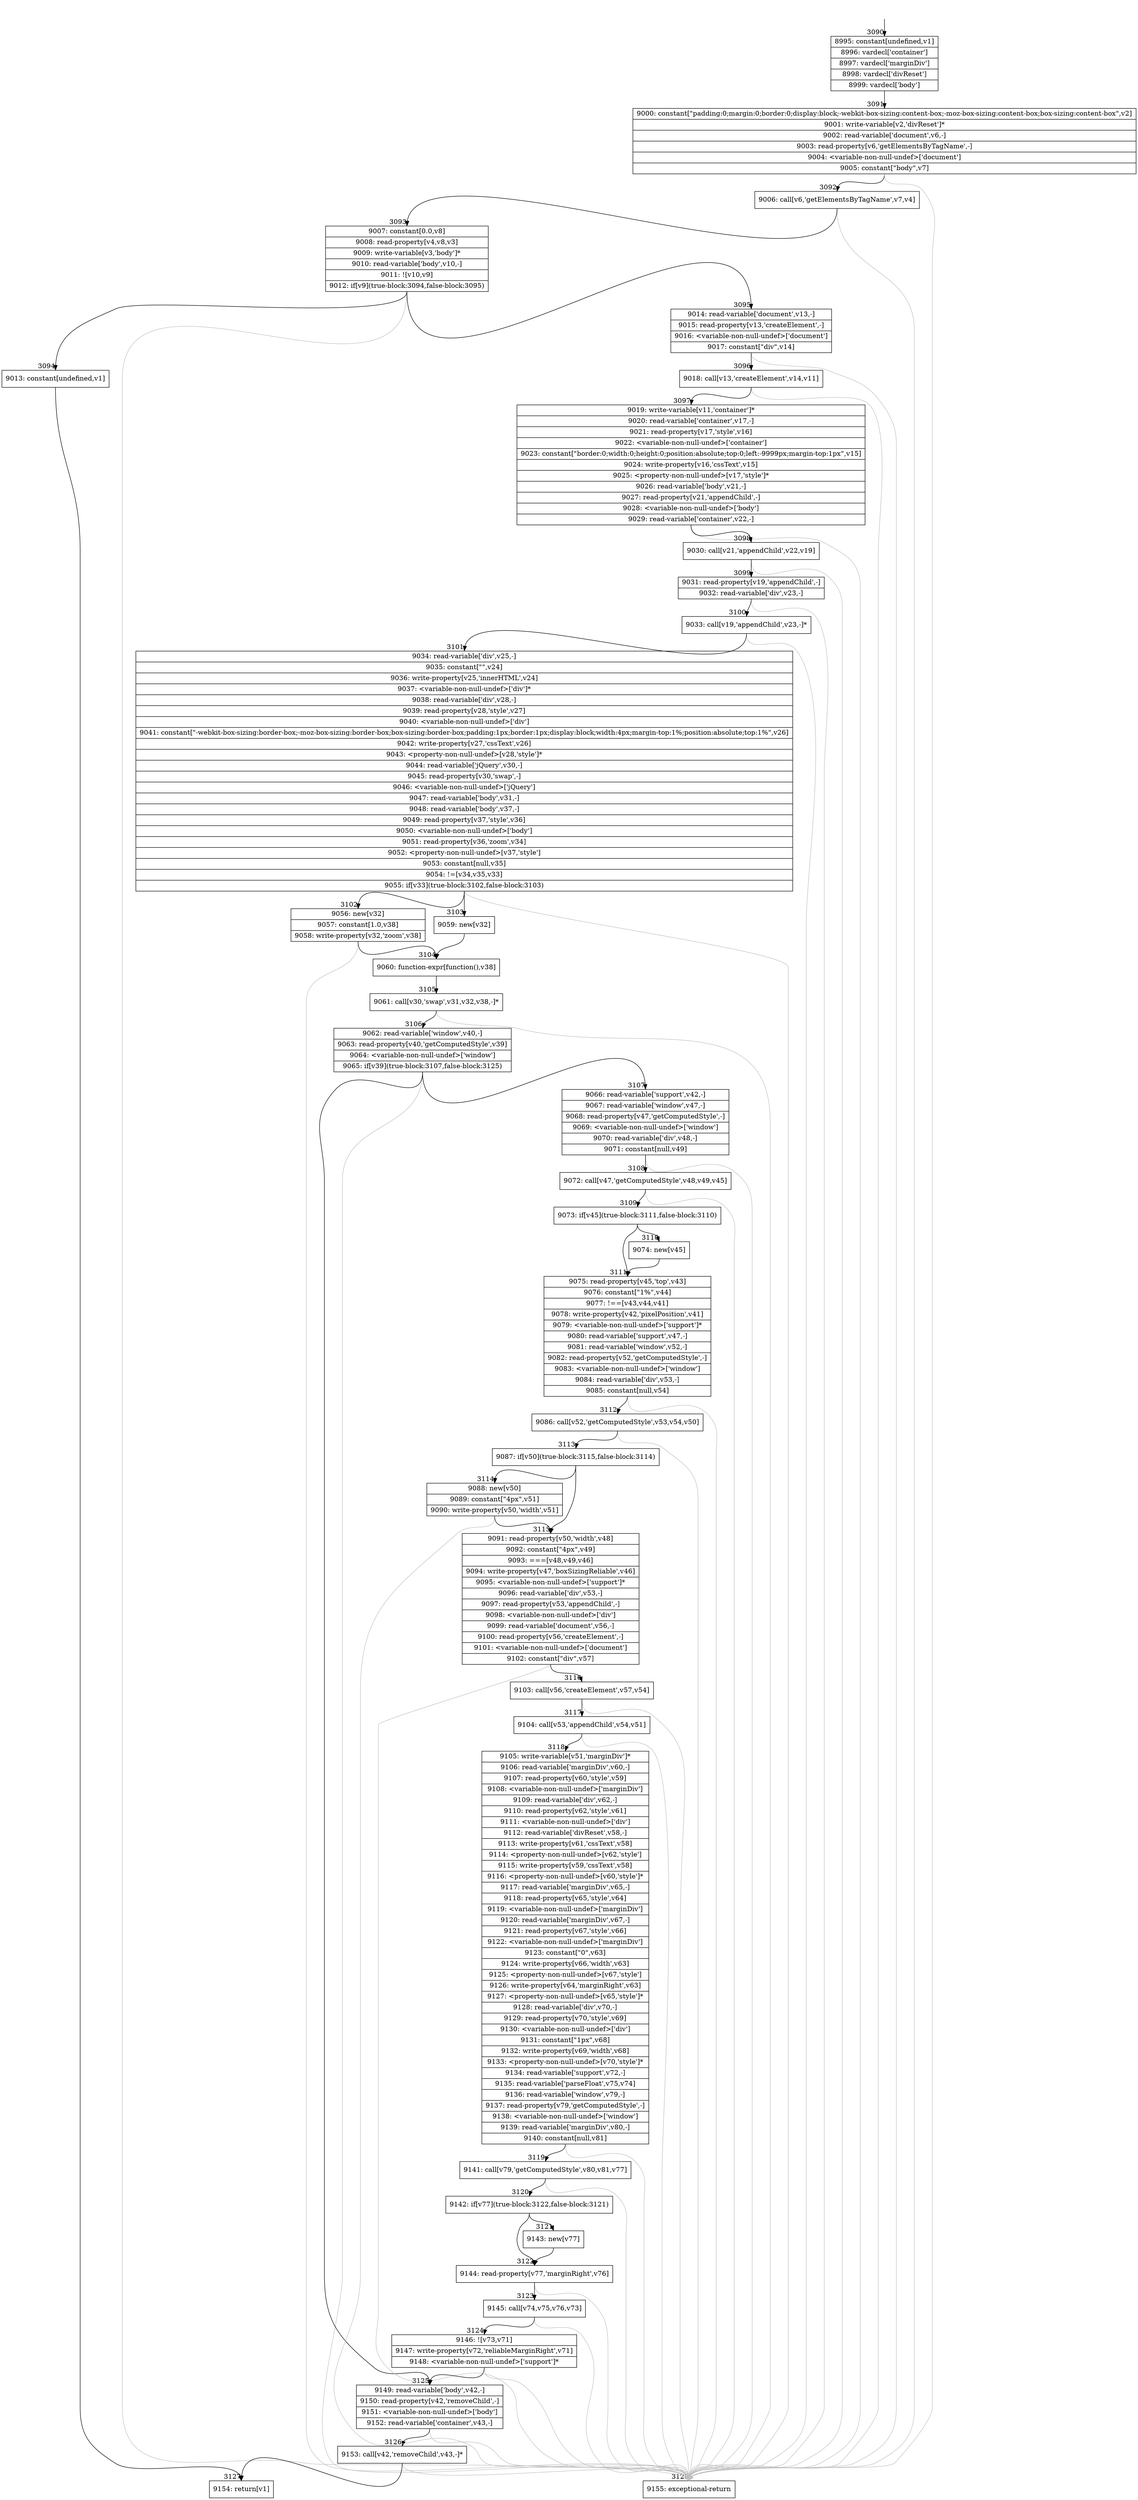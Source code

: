digraph {
rankdir="TD"
BB_entry203[shape=none,label=""];
BB_entry203 -> BB3090 [tailport=s, headport=n, headlabel="    3090"]
BB3090 [shape=record label="{8995: constant[undefined,v1]|8996: vardecl['container']|8997: vardecl['marginDiv']|8998: vardecl['divReset']|8999: vardecl['body']}" ] 
BB3090 -> BB3091 [tailport=s, headport=n, headlabel="      3091"]
BB3091 [shape=record label="{9000: constant[\"padding:0;margin:0;border:0;display:block;-webkit-box-sizing:content-box;-moz-box-sizing:content-box;box-sizing:content-box\",v2]|9001: write-variable[v2,'divReset']*|9002: read-variable['document',v6,-]|9003: read-property[v6,'getElementsByTagName',-]|9004: \<variable-non-null-undef\>['document']|9005: constant[\"body\",v7]}" ] 
BB3091 -> BB3092 [tailport=s, headport=n, headlabel="      3092"]
BB3091 -> BB3128 [tailport=s, headport=n, color=gray, headlabel="      3128"]
BB3092 [shape=record label="{9006: call[v6,'getElementsByTagName',v7,v4]}" ] 
BB3092 -> BB3093 [tailport=s, headport=n, headlabel="      3093"]
BB3092 -> BB3128 [tailport=s, headport=n, color=gray]
BB3093 [shape=record label="{9007: constant[0.0,v8]|9008: read-property[v4,v8,v3]|9009: write-variable[v3,'body']*|9010: read-variable['body',v10,-]|9011: ![v10,v9]|9012: if[v9](true-block:3094,false-block:3095)}" ] 
BB3093 -> BB3094 [tailport=s, headport=n, headlabel="      3094"]
BB3093 -> BB3095 [tailport=s, headport=n, headlabel="      3095"]
BB3093 -> BB3128 [tailport=s, headport=n, color=gray]
BB3094 [shape=record label="{9013: constant[undefined,v1]}" ] 
BB3094 -> BB3127 [tailport=s, headport=n, headlabel="      3127"]
BB3095 [shape=record label="{9014: read-variable['document',v13,-]|9015: read-property[v13,'createElement',-]|9016: \<variable-non-null-undef\>['document']|9017: constant[\"div\",v14]}" ] 
BB3095 -> BB3096 [tailport=s, headport=n, headlabel="      3096"]
BB3095 -> BB3128 [tailport=s, headport=n, color=gray]
BB3096 [shape=record label="{9018: call[v13,'createElement',v14,v11]}" ] 
BB3096 -> BB3097 [tailport=s, headport=n, headlabel="      3097"]
BB3096 -> BB3128 [tailport=s, headport=n, color=gray]
BB3097 [shape=record label="{9019: write-variable[v11,'container']*|9020: read-variable['container',v17,-]|9021: read-property[v17,'style',v16]|9022: \<variable-non-null-undef\>['container']|9023: constant[\"border:0;width:0;height:0;position:absolute;top:0;left:-9999px;margin-top:1px\",v15]|9024: write-property[v16,'cssText',v15]|9025: \<property-non-null-undef\>[v17,'style']*|9026: read-variable['body',v21,-]|9027: read-property[v21,'appendChild',-]|9028: \<variable-non-null-undef\>['body']|9029: read-variable['container',v22,-]}" ] 
BB3097 -> BB3098 [tailport=s, headport=n, headlabel="      3098"]
BB3097 -> BB3128 [tailport=s, headport=n, color=gray]
BB3098 [shape=record label="{9030: call[v21,'appendChild',v22,v19]}" ] 
BB3098 -> BB3099 [tailport=s, headport=n, headlabel="      3099"]
BB3098 -> BB3128 [tailport=s, headport=n, color=gray]
BB3099 [shape=record label="{9031: read-property[v19,'appendChild',-]|9032: read-variable['div',v23,-]}" ] 
BB3099 -> BB3100 [tailport=s, headport=n, headlabel="      3100"]
BB3099 -> BB3128 [tailport=s, headport=n, color=gray]
BB3100 [shape=record label="{9033: call[v19,'appendChild',v23,-]*}" ] 
BB3100 -> BB3101 [tailport=s, headport=n, headlabel="      3101"]
BB3100 -> BB3128 [tailport=s, headport=n, color=gray]
BB3101 [shape=record label="{9034: read-variable['div',v25,-]|9035: constant[\"\",v24]|9036: write-property[v25,'innerHTML',v24]|9037: \<variable-non-null-undef\>['div']*|9038: read-variable['div',v28,-]|9039: read-property[v28,'style',v27]|9040: \<variable-non-null-undef\>['div']|9041: constant[\"-webkit-box-sizing:border-box;-moz-box-sizing:border-box;box-sizing:border-box;padding:1px;border:1px;display:block;width:4px;margin-top:1%;position:absolute;top:1%\",v26]|9042: write-property[v27,'cssText',v26]|9043: \<property-non-null-undef\>[v28,'style']*|9044: read-variable['jQuery',v30,-]|9045: read-property[v30,'swap',-]|9046: \<variable-non-null-undef\>['jQuery']|9047: read-variable['body',v31,-]|9048: read-variable['body',v37,-]|9049: read-property[v37,'style',v36]|9050: \<variable-non-null-undef\>['body']|9051: read-property[v36,'zoom',v34]|9052: \<property-non-null-undef\>[v37,'style']|9053: constant[null,v35]|9054: !=[v34,v35,v33]|9055: if[v33](true-block:3102,false-block:3103)}" ] 
BB3101 -> BB3102 [tailport=s, headport=n, headlabel="      3102"]
BB3101 -> BB3103 [tailport=s, headport=n, headlabel="      3103"]
BB3101 -> BB3128 [tailport=s, headport=n, color=gray]
BB3102 [shape=record label="{9056: new[v32]|9057: constant[1.0,v38]|9058: write-property[v32,'zoom',v38]}" ] 
BB3102 -> BB3104 [tailport=s, headport=n, headlabel="      3104"]
BB3102 -> BB3128 [tailport=s, headport=n, color=gray]
BB3103 [shape=record label="{9059: new[v32]}" ] 
BB3103 -> BB3104 [tailport=s, headport=n]
BB3104 [shape=record label="{9060: function-expr[function(),v38]}" ] 
BB3104 -> BB3105 [tailport=s, headport=n, headlabel="      3105"]
BB3105 [shape=record label="{9061: call[v30,'swap',v31,v32,v38,-]*}" ] 
BB3105 -> BB3106 [tailport=s, headport=n, headlabel="      3106"]
BB3105 -> BB3128 [tailport=s, headport=n, color=gray]
BB3106 [shape=record label="{9062: read-variable['window',v40,-]|9063: read-property[v40,'getComputedStyle',v39]|9064: \<variable-non-null-undef\>['window']|9065: if[v39](true-block:3107,false-block:3125)}" ] 
BB3106 -> BB3107 [tailport=s, headport=n, headlabel="      3107"]
BB3106 -> BB3125 [tailport=s, headport=n, headlabel="      3125"]
BB3106 -> BB3128 [tailport=s, headport=n, color=gray]
BB3107 [shape=record label="{9066: read-variable['support',v42,-]|9067: read-variable['window',v47,-]|9068: read-property[v47,'getComputedStyle',-]|9069: \<variable-non-null-undef\>['window']|9070: read-variable['div',v48,-]|9071: constant[null,v49]}" ] 
BB3107 -> BB3108 [tailport=s, headport=n, headlabel="      3108"]
BB3107 -> BB3128 [tailport=s, headport=n, color=gray]
BB3108 [shape=record label="{9072: call[v47,'getComputedStyle',v48,v49,v45]}" ] 
BB3108 -> BB3109 [tailport=s, headport=n, headlabel="      3109"]
BB3108 -> BB3128 [tailport=s, headport=n, color=gray]
BB3109 [shape=record label="{9073: if[v45](true-block:3111,false-block:3110)}" ] 
BB3109 -> BB3111 [tailport=s, headport=n, headlabel="      3111"]
BB3109 -> BB3110 [tailport=s, headport=n, headlabel="      3110"]
BB3110 [shape=record label="{9074: new[v45]}" ] 
BB3110 -> BB3111 [tailport=s, headport=n]
BB3111 [shape=record label="{9075: read-property[v45,'top',v43]|9076: constant[\"1%\",v44]|9077: !==[v43,v44,v41]|9078: write-property[v42,'pixelPosition',v41]|9079: \<variable-non-null-undef\>['support']*|9080: read-variable['support',v47,-]|9081: read-variable['window',v52,-]|9082: read-property[v52,'getComputedStyle',-]|9083: \<variable-non-null-undef\>['window']|9084: read-variable['div',v53,-]|9085: constant[null,v54]}" ] 
BB3111 -> BB3112 [tailport=s, headport=n, headlabel="      3112"]
BB3111 -> BB3128 [tailport=s, headport=n, color=gray]
BB3112 [shape=record label="{9086: call[v52,'getComputedStyle',v53,v54,v50]}" ] 
BB3112 -> BB3113 [tailport=s, headport=n, headlabel="      3113"]
BB3112 -> BB3128 [tailport=s, headport=n, color=gray]
BB3113 [shape=record label="{9087: if[v50](true-block:3115,false-block:3114)}" ] 
BB3113 -> BB3115 [tailport=s, headport=n, headlabel="      3115"]
BB3113 -> BB3114 [tailport=s, headport=n, headlabel="      3114"]
BB3114 [shape=record label="{9088: new[v50]|9089: constant[\"4px\",v51]|9090: write-property[v50,'width',v51]}" ] 
BB3114 -> BB3115 [tailport=s, headport=n]
BB3114 -> BB3128 [tailport=s, headport=n, color=gray]
BB3115 [shape=record label="{9091: read-property[v50,'width',v48]|9092: constant[\"4px\",v49]|9093: ===[v48,v49,v46]|9094: write-property[v47,'boxSizingReliable',v46]|9095: \<variable-non-null-undef\>['support']*|9096: read-variable['div',v53,-]|9097: read-property[v53,'appendChild',-]|9098: \<variable-non-null-undef\>['div']|9099: read-variable['document',v56,-]|9100: read-property[v56,'createElement',-]|9101: \<variable-non-null-undef\>['document']|9102: constant[\"div\",v57]}" ] 
BB3115 -> BB3116 [tailport=s, headport=n, headlabel="      3116"]
BB3115 -> BB3128 [tailport=s, headport=n, color=gray]
BB3116 [shape=record label="{9103: call[v56,'createElement',v57,v54]}" ] 
BB3116 -> BB3117 [tailport=s, headport=n, headlabel="      3117"]
BB3116 -> BB3128 [tailport=s, headport=n, color=gray]
BB3117 [shape=record label="{9104: call[v53,'appendChild',v54,v51]}" ] 
BB3117 -> BB3118 [tailport=s, headport=n, headlabel="      3118"]
BB3117 -> BB3128 [tailport=s, headport=n, color=gray]
BB3118 [shape=record label="{9105: write-variable[v51,'marginDiv']*|9106: read-variable['marginDiv',v60,-]|9107: read-property[v60,'style',v59]|9108: \<variable-non-null-undef\>['marginDiv']|9109: read-variable['div',v62,-]|9110: read-property[v62,'style',v61]|9111: \<variable-non-null-undef\>['div']|9112: read-variable['divReset',v58,-]|9113: write-property[v61,'cssText',v58]|9114: \<property-non-null-undef\>[v62,'style']|9115: write-property[v59,'cssText',v58]|9116: \<property-non-null-undef\>[v60,'style']*|9117: read-variable['marginDiv',v65,-]|9118: read-property[v65,'style',v64]|9119: \<variable-non-null-undef\>['marginDiv']|9120: read-variable['marginDiv',v67,-]|9121: read-property[v67,'style',v66]|9122: \<variable-non-null-undef\>['marginDiv']|9123: constant[\"0\",v63]|9124: write-property[v66,'width',v63]|9125: \<property-non-null-undef\>[v67,'style']|9126: write-property[v64,'marginRight',v63]|9127: \<property-non-null-undef\>[v65,'style']*|9128: read-variable['div',v70,-]|9129: read-property[v70,'style',v69]|9130: \<variable-non-null-undef\>['div']|9131: constant[\"1px\",v68]|9132: write-property[v69,'width',v68]|9133: \<property-non-null-undef\>[v70,'style']*|9134: read-variable['support',v72,-]|9135: read-variable['parseFloat',v75,v74]|9136: read-variable['window',v79,-]|9137: read-property[v79,'getComputedStyle',-]|9138: \<variable-non-null-undef\>['window']|9139: read-variable['marginDiv',v80,-]|9140: constant[null,v81]}" ] 
BB3118 -> BB3119 [tailport=s, headport=n, headlabel="      3119"]
BB3118 -> BB3128 [tailport=s, headport=n, color=gray]
BB3119 [shape=record label="{9141: call[v79,'getComputedStyle',v80,v81,v77]}" ] 
BB3119 -> BB3120 [tailport=s, headport=n, headlabel="      3120"]
BB3119 -> BB3128 [tailport=s, headport=n, color=gray]
BB3120 [shape=record label="{9142: if[v77](true-block:3122,false-block:3121)}" ] 
BB3120 -> BB3122 [tailport=s, headport=n, headlabel="      3122"]
BB3120 -> BB3121 [tailport=s, headport=n, headlabel="      3121"]
BB3121 [shape=record label="{9143: new[v77]}" ] 
BB3121 -> BB3122 [tailport=s, headport=n]
BB3122 [shape=record label="{9144: read-property[v77,'marginRight',v76]}" ] 
BB3122 -> BB3123 [tailport=s, headport=n, headlabel="      3123"]
BB3122 -> BB3128 [tailport=s, headport=n, color=gray]
BB3123 [shape=record label="{9145: call[v74,v75,v76,v73]}" ] 
BB3123 -> BB3124 [tailport=s, headport=n, headlabel="      3124"]
BB3123 -> BB3128 [tailport=s, headport=n, color=gray]
BB3124 [shape=record label="{9146: ![v73,v71]|9147: write-property[v72,'reliableMarginRight',v71]|9148: \<variable-non-null-undef\>['support']*}" ] 
BB3124 -> BB3125 [tailport=s, headport=n]
BB3124 -> BB3128 [tailport=s, headport=n, color=gray]
BB3125 [shape=record label="{9149: read-variable['body',v42,-]|9150: read-property[v42,'removeChild',-]|9151: \<variable-non-null-undef\>['body']|9152: read-variable['container',v43,-]}" ] 
BB3125 -> BB3126 [tailport=s, headport=n, headlabel="      3126"]
BB3125 -> BB3128 [tailport=s, headport=n, color=gray]
BB3126 [shape=record label="{9153: call[v42,'removeChild',v43,-]*}" ] 
BB3126 -> BB3127 [tailport=s, headport=n]
BB3126 -> BB3128 [tailport=s, headport=n, color=gray]
BB3127 [shape=record label="{9154: return[v1]}" ] 
BB3128 [shape=record label="{9155: exceptional-return}" ] 
}
